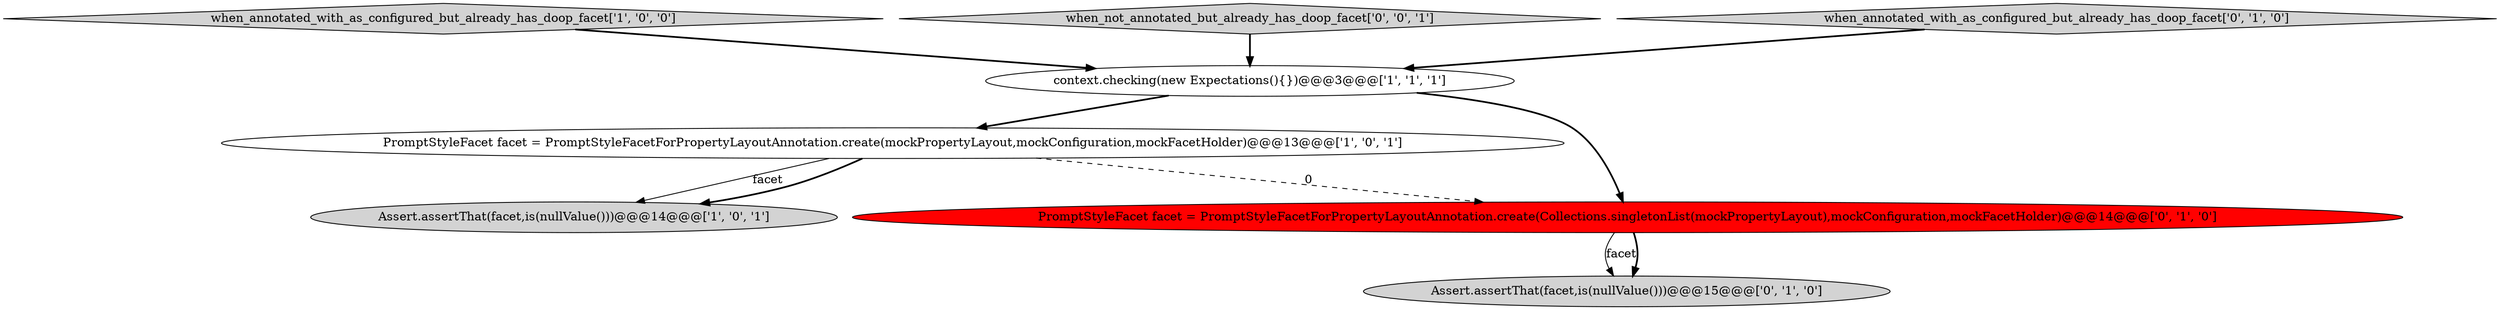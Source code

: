 digraph {
2 [style = filled, label = "Assert.assertThat(facet,is(nullValue()))@@@14@@@['1', '0', '1']", fillcolor = lightgray, shape = ellipse image = "AAA0AAABBB1BBB"];
0 [style = filled, label = "PromptStyleFacet facet = PromptStyleFacetForPropertyLayoutAnnotation.create(mockPropertyLayout,mockConfiguration,mockFacetHolder)@@@13@@@['1', '0', '1']", fillcolor = white, shape = ellipse image = "AAA0AAABBB1BBB"];
3 [style = filled, label = "when_annotated_with_as_configured_but_already_has_doop_facet['1', '0', '0']", fillcolor = lightgray, shape = diamond image = "AAA0AAABBB1BBB"];
4 [style = filled, label = "PromptStyleFacet facet = PromptStyleFacetForPropertyLayoutAnnotation.create(Collections.singletonList(mockPropertyLayout),mockConfiguration,mockFacetHolder)@@@14@@@['0', '1', '0']", fillcolor = red, shape = ellipse image = "AAA1AAABBB2BBB"];
7 [style = filled, label = "when_not_annotated_but_already_has_doop_facet['0', '0', '1']", fillcolor = lightgray, shape = diamond image = "AAA0AAABBB3BBB"];
6 [style = filled, label = "when_annotated_with_as_configured_but_already_has_doop_facet['0', '1', '0']", fillcolor = lightgray, shape = diamond image = "AAA0AAABBB2BBB"];
5 [style = filled, label = "Assert.assertThat(facet,is(nullValue()))@@@15@@@['0', '1', '0']", fillcolor = lightgray, shape = ellipse image = "AAA0AAABBB2BBB"];
1 [style = filled, label = "context.checking(new Expectations(){})@@@3@@@['1', '1', '1']", fillcolor = white, shape = ellipse image = "AAA0AAABBB1BBB"];
6->1 [style = bold, label=""];
4->5 [style = solid, label="facet"];
1->4 [style = bold, label=""];
0->4 [style = dashed, label="0"];
7->1 [style = bold, label=""];
1->0 [style = bold, label=""];
3->1 [style = bold, label=""];
4->5 [style = bold, label=""];
0->2 [style = solid, label="facet"];
0->2 [style = bold, label=""];
}
